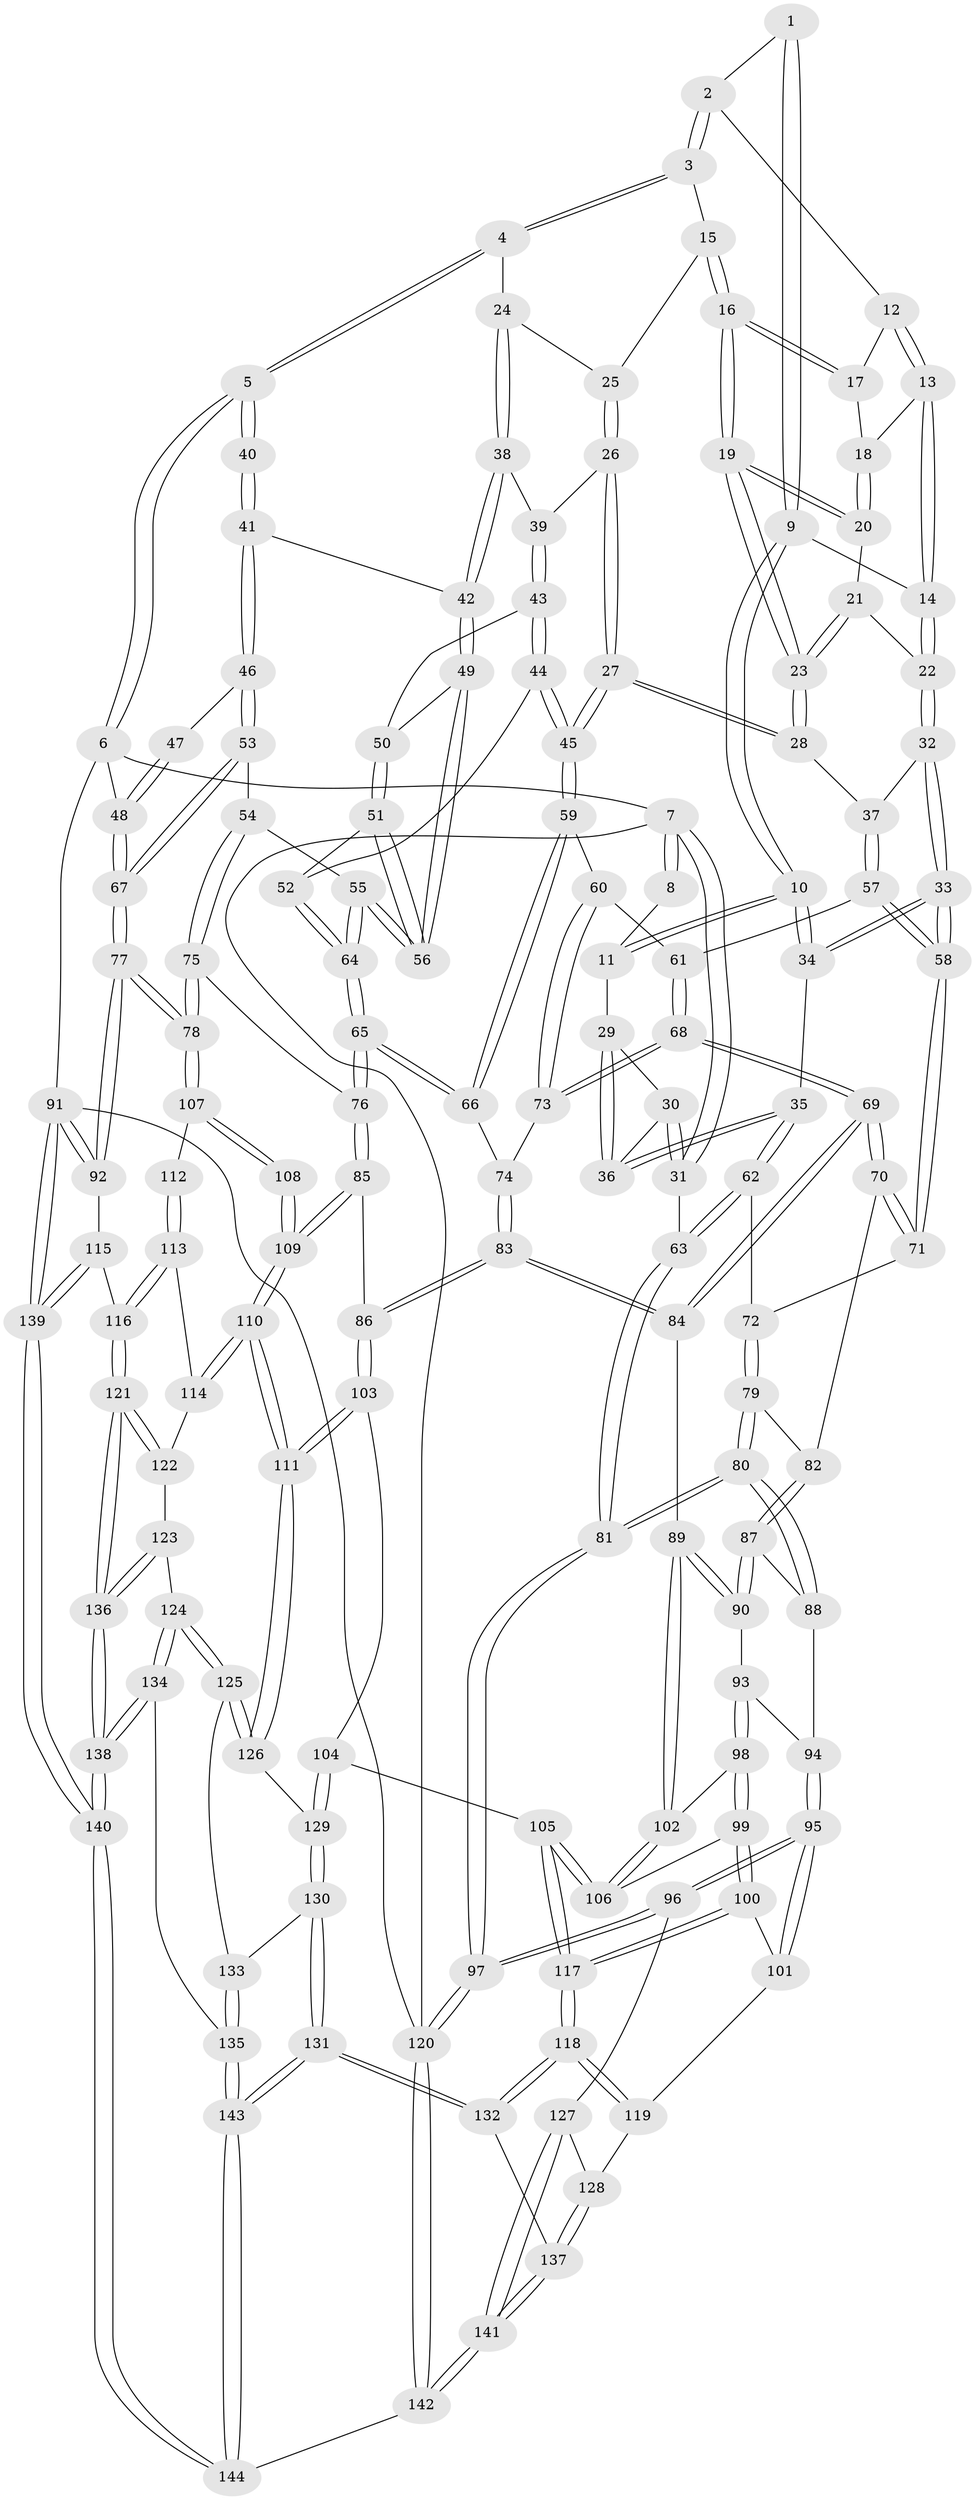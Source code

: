 // Generated by graph-tools (version 1.1) at 2025/27/03/15/25 16:27:56]
// undirected, 144 vertices, 357 edges
graph export_dot {
graph [start="1"]
  node [color=gray90,style=filled];
  1 [pos="+0.2808331248161659+0"];
  2 [pos="+0.5509211712606241+0"];
  3 [pos="+0.6478937037105114+0"];
  4 [pos="+1+0"];
  5 [pos="+1+0"];
  6 [pos="+1+0"];
  7 [pos="+0+0"];
  8 [pos="+0.15297683615390997+0"];
  9 [pos="+0.3388628068488773+0.10268604772806854"];
  10 [pos="+0.28278188383000225+0.13504823271963015"];
  11 [pos="+0.20013348852460983+0.11145797857179535"];
  12 [pos="+0.5062604849343676+0"];
  13 [pos="+0.4406123317574958+0.07200524358249966"];
  14 [pos="+0.3747852784344307+0.11025589173161565"];
  15 [pos="+0.5971413618870582+0.11009996435035274"];
  16 [pos="+0.5936147045344945+0.11207134933601473"];
  17 [pos="+0.5260321018462835+0.08743551167592178"];
  18 [pos="+0.4725039730045402+0.09050991156104125"];
  19 [pos="+0.5387624490586723+0.17692840242106048"];
  20 [pos="+0.49010602934678577+0.12235114178970971"];
  21 [pos="+0.4614215531509188+0.15623846013005377"];
  22 [pos="+0.38972695818292835+0.13487598420924699"];
  23 [pos="+0.5298272485307073+0.20320050050011693"];
  24 [pos="+0.7996700534766275+0.11964831297257271"];
  25 [pos="+0.614631981903811+0.12091748551701098"];
  26 [pos="+0.6537345961968917+0.20515198257599015"];
  27 [pos="+0.5419212604967022+0.25721255841762963"];
  28 [pos="+0.5259225326845698+0.2431236210459652"];
  29 [pos="+0.18653067195845782+0.11840013578365101"];
  30 [pos="+0+0.09959832682756789"];
  31 [pos="+0+0"];
  32 [pos="+0.4250943411686388+0.24890365065986725"];
  33 [pos="+0.32899762504493335+0.3133880882457229"];
  34 [pos="+0.28250017709066794+0.2802276948418879"];
  35 [pos="+0.14890686304536443+0.3025887449819247"];
  36 [pos="+0.13835703477701106+0.2797849766003686"];
  37 [pos="+0.4618123129875161+0.2536012997832142"];
  38 [pos="+0.7863713428605738+0.19931389663177795"];
  39 [pos="+0.6684503306421185+0.21114694381999013"];
  40 [pos="+0.9992395630605359+0.17325947061204977"];
  41 [pos="+0.9338227909920177+0.23988316087271366"];
  42 [pos="+0.7901649403692407+0.2125791483423083"];
  43 [pos="+0.6525565748936019+0.28754872520934227"];
  44 [pos="+0.5934733417242425+0.31138742303911177"];
  45 [pos="+0.5714855431353406+0.31512720386566545"];
  46 [pos="+0.9373714489396937+0.3267832178054601"];
  47 [pos="+0.9841931340777227+0.2730829815297618"];
  48 [pos="+1+0.30675735008585503"];
  49 [pos="+0.790018912606416+0.216674001241119"];
  50 [pos="+0.6807597304267494+0.29569901664358184"];
  51 [pos="+0.6939498026416898+0.32572818437791856"];
  52 [pos="+0.6866888415412817+0.3522072766056343"];
  53 [pos="+0.9370132628515863+0.33016091570930867"];
  54 [pos="+0.8817854912951834+0.3531208408842526"];
  55 [pos="+0.8117868479661335+0.3182876849122076"];
  56 [pos="+0.807833388525497+0.3086298847267273"];
  57 [pos="+0.46011628724155446+0.3578502106686195"];
  58 [pos="+0.3309384403818102+0.32195975075472627"];
  59 [pos="+0.5689319659575711+0.3325633611060617"];
  60 [pos="+0.5373104239364044+0.3575985164690402"];
  61 [pos="+0.46980888444039987+0.37082159260020564"];
  62 [pos="+0.14186707816607277+0.31859491288071196"];
  63 [pos="+0+0.5191368947420295"];
  64 [pos="+0.7090926411311331+0.4640469290391092"];
  65 [pos="+0.707998831637992+0.46719505659826926"];
  66 [pos="+0.6288223048870214+0.4274702296914329"];
  67 [pos="+1+0.42774697912525284"];
  68 [pos="+0.43097076122680306+0.45579298362592396"];
  69 [pos="+0.41594885217259664+0.46351302764188673"];
  70 [pos="+0.33269818281845587+0.3888154588299814"];
  71 [pos="+0.3317384776499842+0.3852173228938813"];
  72 [pos="+0.1891222052804417+0.4039929422500614"];
  73 [pos="+0.5144728752228019+0.45668842945283217"];
  74 [pos="+0.5336900625721835+0.4684007856791362"];
  75 [pos="+0.8952498942611181+0.543884488855939"];
  76 [pos="+0.7173129631415925+0.49592991036246153"];
  77 [pos="+1+0.6708223179653998"];
  78 [pos="+0.9398549011462807+0.5817114679847905"];
  79 [pos="+0.1948049073562887+0.4772508614759544"];
  80 [pos="+0.08467907292990572+0.5607761620057631"];
  81 [pos="+0+0.6608253822176114"];
  82 [pos="+0.2586469474929827+0.4858296468004422"];
  83 [pos="+0.5574220532531872+0.5803818219311752"];
  84 [pos="+0.40239884958832306+0.5559948384721333"];
  85 [pos="+0.6504404825833903+0.5895760045719983"];
  86 [pos="+0.5577044985036644+0.5805967856053639"];
  87 [pos="+0.2800375003269497+0.5206118066351112"];
  88 [pos="+0.2352773385064137+0.5745261631591215"];
  89 [pos="+0.3978536589567205+0.560707263922441"];
  90 [pos="+0.31972880434664647+0.5457124988800052"];
  91 [pos="+1+1"];
  92 [pos="+1+0.6768016189016862"];
  93 [pos="+0.26239649881716515+0.6200742723784174"];
  94 [pos="+0.2594984108694281+0.6191558019308183"];
  95 [pos="+0.04864519703581382+0.6963808296503264"];
  96 [pos="+0+0.7026766565868774"];
  97 [pos="+0+0.6789177366314941"];
  98 [pos="+0.29556136561869645+0.6596923591238351"];
  99 [pos="+0.28656177680171885+0.7017851701986285"];
  100 [pos="+0.28030662495448005+0.7172277615845988"];
  101 [pos="+0.2710200098837195+0.717643824794862"];
  102 [pos="+0.3921128716551879+0.6020075008379899"];
  103 [pos="+0.5173589870071792+0.6610324029391456"];
  104 [pos="+0.45927331315657505+0.7379346969371922"];
  105 [pos="+0.4538695098205768+0.7367964026896339"];
  106 [pos="+0.4202807898712026+0.6768132945770836"];
  107 [pos="+0.8765157681303585+0.6221763740906247"];
  108 [pos="+0.7304396592648706+0.6353626044538314"];
  109 [pos="+0.6604742356697634+0.6266020660623989"];
  110 [pos="+0.6687384376001098+0.730153234888366"];
  111 [pos="+0.6663355615888581+0.7329804867322494"];
  112 [pos="+0.8124340543746087+0.6736076608397259"];
  113 [pos="+0.7677083496894656+0.722685708799262"];
  114 [pos="+0.6960960013887453+0.733655261138425"];
  115 [pos="+0.9666002711986628+0.8147543348502414"];
  116 [pos="+0.9080595680121173+0.8380150904257967"];
  117 [pos="+0.3438383427930873+0.7998771103887137"];
  118 [pos="+0.32817479079313006+0.8458959082017375"];
  119 [pos="+0.22034770431151104+0.8088183669769183"];
  120 [pos="+0+1"];
  121 [pos="+0.8954653263134859+0.8481033397222856"];
  122 [pos="+0.7623942303141353+0.8061002207115752"];
  123 [pos="+0.7399890630219127+0.8577886781685259"];
  124 [pos="+0.7014930557530957+0.8769000898175419"];
  125 [pos="+0.6523568469675339+0.7835269610026331"];
  126 [pos="+0.6529162473032422+0.7515569863393153"];
  127 [pos="+0+0.7089726223136131"];
  128 [pos="+0.10953432975756258+0.7996636910330227"];
  129 [pos="+0.4838389478208662+0.7580968653500594"];
  130 [pos="+0.5142543600033621+0.9190577668501557"];
  131 [pos="+0.5076292169938256+0.9476072345238368"];
  132 [pos="+0.32855170470662876+0.872120892627676"];
  133 [pos="+0.6015304298590214+0.8454912368605028"];
  134 [pos="+0.7011897347036036+0.9263794925765256"];
  135 [pos="+0.6758419675440241+0.9517413130826939"];
  136 [pos="+0.8952472889220311+0.8483610272829404"];
  137 [pos="+0.2636952586709819+0.957727875240167"];
  138 [pos="+0.8368640884572018+0.9487194987029507"];
  139 [pos="+0.9489151499033656+1"];
  140 [pos="+0.878127751705114+1"];
  141 [pos="+0.23006310375597636+1"];
  142 [pos="+0.23608331032785748+1"];
  143 [pos="+0.5566453218616313+1"];
  144 [pos="+0.550123259092687+1"];
  1 -- 2;
  1 -- 9;
  1 -- 9;
  2 -- 3;
  2 -- 3;
  2 -- 12;
  3 -- 4;
  3 -- 4;
  3 -- 15;
  4 -- 5;
  4 -- 5;
  4 -- 24;
  5 -- 6;
  5 -- 6;
  5 -- 40;
  5 -- 40;
  6 -- 7;
  6 -- 48;
  6 -- 91;
  7 -- 8;
  7 -- 8;
  7 -- 31;
  7 -- 31;
  7 -- 120;
  8 -- 11;
  9 -- 10;
  9 -- 10;
  9 -- 14;
  10 -- 11;
  10 -- 11;
  10 -- 34;
  10 -- 34;
  11 -- 29;
  12 -- 13;
  12 -- 13;
  12 -- 17;
  13 -- 14;
  13 -- 14;
  13 -- 18;
  14 -- 22;
  14 -- 22;
  15 -- 16;
  15 -- 16;
  15 -- 25;
  16 -- 17;
  16 -- 17;
  16 -- 19;
  16 -- 19;
  17 -- 18;
  18 -- 20;
  18 -- 20;
  19 -- 20;
  19 -- 20;
  19 -- 23;
  19 -- 23;
  20 -- 21;
  21 -- 22;
  21 -- 23;
  21 -- 23;
  22 -- 32;
  22 -- 32;
  23 -- 28;
  23 -- 28;
  24 -- 25;
  24 -- 38;
  24 -- 38;
  25 -- 26;
  25 -- 26;
  26 -- 27;
  26 -- 27;
  26 -- 39;
  27 -- 28;
  27 -- 28;
  27 -- 45;
  27 -- 45;
  28 -- 37;
  29 -- 30;
  29 -- 36;
  29 -- 36;
  30 -- 31;
  30 -- 31;
  30 -- 36;
  31 -- 63;
  32 -- 33;
  32 -- 33;
  32 -- 37;
  33 -- 34;
  33 -- 34;
  33 -- 58;
  33 -- 58;
  34 -- 35;
  35 -- 36;
  35 -- 36;
  35 -- 62;
  35 -- 62;
  37 -- 57;
  37 -- 57;
  38 -- 39;
  38 -- 42;
  38 -- 42;
  39 -- 43;
  39 -- 43;
  40 -- 41;
  40 -- 41;
  41 -- 42;
  41 -- 46;
  41 -- 46;
  42 -- 49;
  42 -- 49;
  43 -- 44;
  43 -- 44;
  43 -- 50;
  44 -- 45;
  44 -- 45;
  44 -- 52;
  45 -- 59;
  45 -- 59;
  46 -- 47;
  46 -- 53;
  46 -- 53;
  47 -- 48;
  47 -- 48;
  48 -- 67;
  48 -- 67;
  49 -- 50;
  49 -- 56;
  49 -- 56;
  50 -- 51;
  50 -- 51;
  51 -- 52;
  51 -- 56;
  51 -- 56;
  52 -- 64;
  52 -- 64;
  53 -- 54;
  53 -- 67;
  53 -- 67;
  54 -- 55;
  54 -- 75;
  54 -- 75;
  55 -- 56;
  55 -- 56;
  55 -- 64;
  55 -- 64;
  57 -- 58;
  57 -- 58;
  57 -- 61;
  58 -- 71;
  58 -- 71;
  59 -- 60;
  59 -- 66;
  59 -- 66;
  60 -- 61;
  60 -- 73;
  60 -- 73;
  61 -- 68;
  61 -- 68;
  62 -- 63;
  62 -- 63;
  62 -- 72;
  63 -- 81;
  63 -- 81;
  64 -- 65;
  64 -- 65;
  65 -- 66;
  65 -- 66;
  65 -- 76;
  65 -- 76;
  66 -- 74;
  67 -- 77;
  67 -- 77;
  68 -- 69;
  68 -- 69;
  68 -- 73;
  68 -- 73;
  69 -- 70;
  69 -- 70;
  69 -- 84;
  69 -- 84;
  70 -- 71;
  70 -- 71;
  70 -- 82;
  71 -- 72;
  72 -- 79;
  72 -- 79;
  73 -- 74;
  74 -- 83;
  74 -- 83;
  75 -- 76;
  75 -- 78;
  75 -- 78;
  76 -- 85;
  76 -- 85;
  77 -- 78;
  77 -- 78;
  77 -- 92;
  77 -- 92;
  78 -- 107;
  78 -- 107;
  79 -- 80;
  79 -- 80;
  79 -- 82;
  80 -- 81;
  80 -- 81;
  80 -- 88;
  80 -- 88;
  81 -- 97;
  81 -- 97;
  82 -- 87;
  82 -- 87;
  83 -- 84;
  83 -- 84;
  83 -- 86;
  83 -- 86;
  84 -- 89;
  85 -- 86;
  85 -- 109;
  85 -- 109;
  86 -- 103;
  86 -- 103;
  87 -- 88;
  87 -- 90;
  87 -- 90;
  88 -- 94;
  89 -- 90;
  89 -- 90;
  89 -- 102;
  89 -- 102;
  90 -- 93;
  91 -- 92;
  91 -- 92;
  91 -- 139;
  91 -- 139;
  91 -- 120;
  92 -- 115;
  93 -- 94;
  93 -- 98;
  93 -- 98;
  94 -- 95;
  94 -- 95;
  95 -- 96;
  95 -- 96;
  95 -- 101;
  95 -- 101;
  96 -- 97;
  96 -- 97;
  96 -- 127;
  97 -- 120;
  97 -- 120;
  98 -- 99;
  98 -- 99;
  98 -- 102;
  99 -- 100;
  99 -- 100;
  99 -- 106;
  100 -- 101;
  100 -- 117;
  100 -- 117;
  101 -- 119;
  102 -- 106;
  102 -- 106;
  103 -- 104;
  103 -- 111;
  103 -- 111;
  104 -- 105;
  104 -- 129;
  104 -- 129;
  105 -- 106;
  105 -- 106;
  105 -- 117;
  105 -- 117;
  107 -- 108;
  107 -- 108;
  107 -- 112;
  108 -- 109;
  108 -- 109;
  109 -- 110;
  109 -- 110;
  110 -- 111;
  110 -- 111;
  110 -- 114;
  110 -- 114;
  111 -- 126;
  111 -- 126;
  112 -- 113;
  112 -- 113;
  113 -- 114;
  113 -- 116;
  113 -- 116;
  114 -- 122;
  115 -- 116;
  115 -- 139;
  115 -- 139;
  116 -- 121;
  116 -- 121;
  117 -- 118;
  117 -- 118;
  118 -- 119;
  118 -- 119;
  118 -- 132;
  118 -- 132;
  119 -- 128;
  120 -- 142;
  120 -- 142;
  121 -- 122;
  121 -- 122;
  121 -- 136;
  121 -- 136;
  122 -- 123;
  123 -- 124;
  123 -- 136;
  123 -- 136;
  124 -- 125;
  124 -- 125;
  124 -- 134;
  124 -- 134;
  125 -- 126;
  125 -- 126;
  125 -- 133;
  126 -- 129;
  127 -- 128;
  127 -- 141;
  127 -- 141;
  128 -- 137;
  128 -- 137;
  129 -- 130;
  129 -- 130;
  130 -- 131;
  130 -- 131;
  130 -- 133;
  131 -- 132;
  131 -- 132;
  131 -- 143;
  131 -- 143;
  132 -- 137;
  133 -- 135;
  133 -- 135;
  134 -- 135;
  134 -- 138;
  134 -- 138;
  135 -- 143;
  135 -- 143;
  136 -- 138;
  136 -- 138;
  137 -- 141;
  137 -- 141;
  138 -- 140;
  138 -- 140;
  139 -- 140;
  139 -- 140;
  140 -- 144;
  140 -- 144;
  141 -- 142;
  141 -- 142;
  142 -- 144;
  143 -- 144;
  143 -- 144;
}
